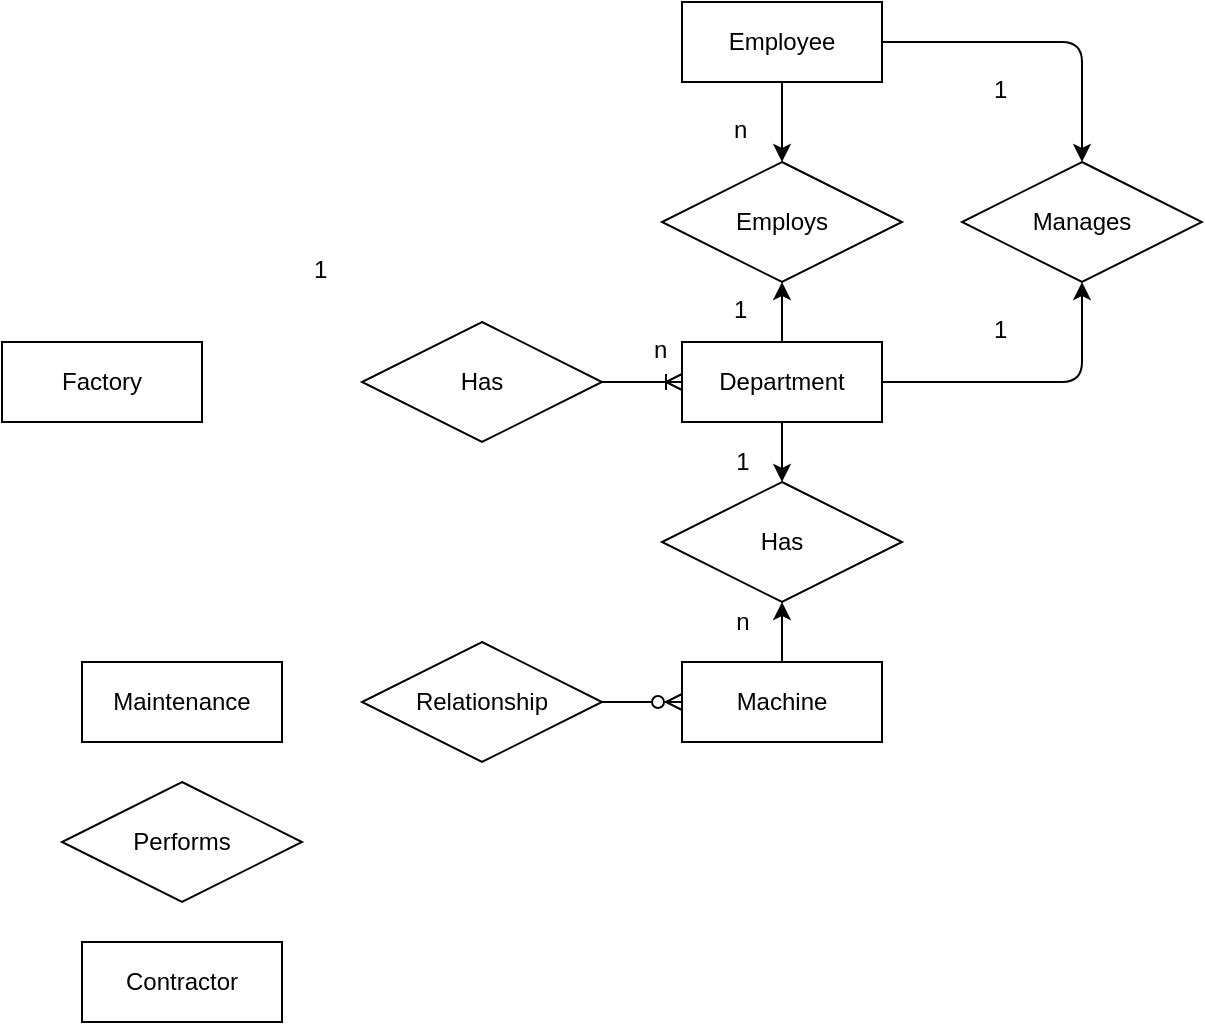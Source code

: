 <mxfile version="13.7.5" type="github">
  <diagram id="R2lEEEUBdFMjLlhIrx00" name="Page-1">
    <mxGraphModel dx="1718" dy="959" grid="1" gridSize="10" guides="1" tooltips="1" connect="1" arrows="1" fold="1" page="1" pageScale="1" pageWidth="1100" pageHeight="850" math="0" shadow="0" extFonts="Permanent Marker^https://fonts.googleapis.com/css?family=Permanent+Marker">
      <root>
        <mxCell id="0" />
        <mxCell id="1" parent="0" />
        <mxCell id="Bd_Znv9zzZqGdn2Q8TQX-7" style="edgeStyle=orthogonalEdgeStyle;orthogonalLoop=1;jettySize=auto;html=1;exitX=1;exitY=0.5;exitDx=0;exitDy=0;entryX=1;entryY=0.5;entryDx=0;entryDy=0;entryPerimeter=0;" edge="1" parent="1" source="Bd_Znv9zzZqGdn2Q8TQX-1" target="Bd_Znv9zzZqGdn2Q8TQX-1">
          <mxGeometry relative="1" as="geometry" />
        </mxCell>
        <mxCell id="Bd_Znv9zzZqGdn2Q8TQX-1" value="Factory" style="whiteSpace=wrap;html=1;align=center;" vertex="1" parent="1">
          <mxGeometry x="30" y="200" width="100" height="40" as="geometry" />
        </mxCell>
        <mxCell id="Bd_Znv9zzZqGdn2Q8TQX-8" style="edgeStyle=orthogonalEdgeStyle;orthogonalLoop=1;jettySize=auto;html=1;exitX=0;exitY=0.5;exitDx=0;exitDy=0;" edge="1" parent="1" source="Bd_Znv9zzZqGdn2Q8TQX-2">
          <mxGeometry relative="1" as="geometry">
            <mxPoint x="370" y="220" as="targetPoint" />
          </mxGeometry>
        </mxCell>
        <mxCell id="Bd_Znv9zzZqGdn2Q8TQX-16" style="edgeStyle=orthogonalEdgeStyle;orthogonalLoop=1;jettySize=auto;html=1;exitX=0.5;exitY=0;exitDx=0;exitDy=0;entryX=0.5;entryY=1;entryDx=0;entryDy=0;" edge="1" parent="1" source="Bd_Znv9zzZqGdn2Q8TQX-2" target="Bd_Znv9zzZqGdn2Q8TQX-14">
          <mxGeometry relative="1" as="geometry" />
        </mxCell>
        <mxCell id="Bd_Znv9zzZqGdn2Q8TQX-28" style="edgeStyle=orthogonalEdgeStyle;orthogonalLoop=1;jettySize=auto;html=1;exitX=0.5;exitY=1;exitDx=0;exitDy=0;entryX=0.5;entryY=0;entryDx=0;entryDy=0;" edge="1" parent="1" source="Bd_Znv9zzZqGdn2Q8TQX-2" target="Bd_Znv9zzZqGdn2Q8TQX-27">
          <mxGeometry relative="1" as="geometry" />
        </mxCell>
        <mxCell id="Bd_Znv9zzZqGdn2Q8TQX-2" value="Department" style="whiteSpace=wrap;html=1;align=center;" vertex="1" parent="1">
          <mxGeometry x="370" y="200" width="100" height="40" as="geometry" />
        </mxCell>
        <mxCell id="Bd_Znv9zzZqGdn2Q8TQX-3" value="Has" style="shape=rhombus;perimeter=rhombusPerimeter;whiteSpace=wrap;html=1;align=center;" vertex="1" parent="1">
          <mxGeometry x="210" y="190" width="120" height="60" as="geometry" />
        </mxCell>
        <mxCell id="Bd_Znv9zzZqGdn2Q8TQX-4" value="1&#xa;" style="text;strokeColor=none;fillColor=none;spacingLeft=4;spacingRight=4;overflow=hidden;rotatable=0;points=[[0,0.5],[1,0.5]];portConstraint=eastwest;fontSize=12;" vertex="1" parent="1">
          <mxGeometry x="180" y="150" width="40" height="30" as="geometry" />
        </mxCell>
        <mxCell id="Bd_Znv9zzZqGdn2Q8TQX-13" value="n" style="text;strokeColor=none;fillColor=none;spacingLeft=4;spacingRight=4;overflow=hidden;rotatable=0;points=[[0,0.5],[1,0.5]];portConstraint=eastwest;fontSize=12;" vertex="1" parent="1">
          <mxGeometry x="350" y="190" width="40" height="30" as="geometry" />
        </mxCell>
        <mxCell id="Bd_Znv9zzZqGdn2Q8TQX-14" value="Employs" style="shape=rhombus;perimeter=rhombusPerimeter;whiteSpace=wrap;html=1;align=center;" vertex="1" parent="1">
          <mxGeometry x="360" y="110" width="120" height="60" as="geometry" />
        </mxCell>
        <mxCell id="Bd_Znv9zzZqGdn2Q8TQX-17" style="edgeStyle=orthogonalEdgeStyle;orthogonalLoop=1;jettySize=auto;html=1;exitX=0.5;exitY=1;exitDx=0;exitDy=0;entryX=0.5;entryY=0;entryDx=0;entryDy=0;" edge="1" parent="1" source="Bd_Znv9zzZqGdn2Q8TQX-15" target="Bd_Znv9zzZqGdn2Q8TQX-14">
          <mxGeometry relative="1" as="geometry" />
        </mxCell>
        <mxCell id="Bd_Znv9zzZqGdn2Q8TQX-15" value="Employee" style="whiteSpace=wrap;html=1;align=center;" vertex="1" parent="1">
          <mxGeometry x="370" y="30" width="100" height="40" as="geometry" />
        </mxCell>
        <mxCell id="Bd_Znv9zzZqGdn2Q8TQX-18" value="1" style="text;strokeColor=none;fillColor=none;spacingLeft=4;spacingRight=4;overflow=hidden;rotatable=0;points=[[0,0.5],[1,0.5]];portConstraint=eastwest;fontSize=12;" vertex="1" parent="1">
          <mxGeometry x="390" y="170" width="40" height="30" as="geometry" />
        </mxCell>
        <mxCell id="Bd_Znv9zzZqGdn2Q8TQX-19" value="n" style="text;strokeColor=none;fillColor=none;spacingLeft=4;spacingRight=4;overflow=hidden;rotatable=0;points=[[0,0.5],[1,0.5]];portConstraint=eastwest;fontSize=12;" vertex="1" parent="1">
          <mxGeometry x="390" y="80" width="40" height="30" as="geometry" />
        </mxCell>
        <mxCell id="Bd_Znv9zzZqGdn2Q8TQX-21" style="edgeStyle=orthogonalEdgeStyle;orthogonalLoop=1;jettySize=auto;html=1;entryX=0.5;entryY=1;entryDx=0;entryDy=0;" edge="1" parent="1" target="Bd_Znv9zzZqGdn2Q8TQX-20">
          <mxGeometry relative="1" as="geometry">
            <mxPoint x="470" y="220" as="sourcePoint" />
            <Array as="points">
              <mxPoint x="570" y="220" />
            </Array>
          </mxGeometry>
        </mxCell>
        <mxCell id="Bd_Znv9zzZqGdn2Q8TQX-22" style="edgeStyle=orthogonalEdgeStyle;orthogonalLoop=1;jettySize=auto;html=1;" edge="1" parent="1" target="Bd_Znv9zzZqGdn2Q8TQX-20">
          <mxGeometry relative="1" as="geometry">
            <mxPoint x="470" y="50" as="sourcePoint" />
            <Array as="points">
              <mxPoint x="570" y="50" />
            </Array>
          </mxGeometry>
        </mxCell>
        <mxCell id="Bd_Znv9zzZqGdn2Q8TQX-20" value="Manages" style="shape=rhombus;perimeter=rhombusPerimeter;whiteSpace=wrap;html=1;align=center;" vertex="1" parent="1">
          <mxGeometry x="510" y="110" width="120" height="60" as="geometry" />
        </mxCell>
        <mxCell id="Bd_Znv9zzZqGdn2Q8TQX-23" value="1" style="text;strokeColor=none;fillColor=none;spacingLeft=4;spacingRight=4;overflow=hidden;rotatable=0;points=[[0,0.5],[1,0.5]];portConstraint=eastwest;fontSize=12;" vertex="1" parent="1">
          <mxGeometry x="520" y="60" width="40" height="30" as="geometry" />
        </mxCell>
        <mxCell id="Bd_Znv9zzZqGdn2Q8TQX-24" value="1" style="text;strokeColor=none;fillColor=none;spacingLeft=4;spacingRight=4;overflow=hidden;rotatable=0;points=[[0,0.5],[1,0.5]];portConstraint=eastwest;fontSize=12;" vertex="1" parent="1">
          <mxGeometry x="520" y="180" width="40" height="30" as="geometry" />
        </mxCell>
        <mxCell id="Bd_Znv9zzZqGdn2Q8TQX-29" style="edgeStyle=orthogonalEdgeStyle;orthogonalLoop=1;jettySize=auto;html=1;exitX=0.5;exitY=0;exitDx=0;exitDy=0;entryX=0.5;entryY=1;entryDx=0;entryDy=0;" edge="1" parent="1" source="Bd_Znv9zzZqGdn2Q8TQX-26" target="Bd_Znv9zzZqGdn2Q8TQX-27">
          <mxGeometry relative="1" as="geometry" />
        </mxCell>
        <mxCell id="Bd_Znv9zzZqGdn2Q8TQX-26" value="Machine" style="whiteSpace=wrap;html=1;align=center;" vertex="1" parent="1">
          <mxGeometry x="370" y="360" width="100" height="40" as="geometry" />
        </mxCell>
        <mxCell id="Bd_Znv9zzZqGdn2Q8TQX-27" value="Has" style="shape=rhombus;perimeter=rhombusPerimeter;whiteSpace=wrap;html=1;align=center;" vertex="1" parent="1">
          <mxGeometry x="360" y="270" width="120" height="60" as="geometry" />
        </mxCell>
        <mxCell id="Bd_Znv9zzZqGdn2Q8TQX-30" value="1" style="text;html=1;align=center;verticalAlign=middle;resizable=0;points=[];autosize=1;" vertex="1" parent="1">
          <mxGeometry x="390" y="250" width="20" height="20" as="geometry" />
        </mxCell>
        <mxCell id="Bd_Znv9zzZqGdn2Q8TQX-31" value="n" style="text;html=1;align=center;verticalAlign=middle;resizable=0;points=[];autosize=1;" vertex="1" parent="1">
          <mxGeometry x="390" y="330" width="20" height="20" as="geometry" />
        </mxCell>
        <mxCell id="Bd_Znv9zzZqGdn2Q8TQX-32" value="Maintenance" style="whiteSpace=wrap;html=1;align=center;" vertex="1" parent="1">
          <mxGeometry x="70" y="360" width="100" height="40" as="geometry" />
        </mxCell>
        <mxCell id="Bd_Znv9zzZqGdn2Q8TQX-33" value="Contractor" style="whiteSpace=wrap;html=1;align=center;" vertex="1" parent="1">
          <mxGeometry x="70" y="500" width="100" height="40" as="geometry" />
        </mxCell>
        <mxCell id="Bd_Znv9zzZqGdn2Q8TQX-34" value="Relationship" style="shape=rhombus;perimeter=rhombusPerimeter;whiteSpace=wrap;html=1;align=center;" vertex="1" parent="1">
          <mxGeometry x="210" y="350" width="120" height="60" as="geometry" />
        </mxCell>
        <mxCell id="Bd_Znv9zzZqGdn2Q8TQX-35" value="Performs" style="shape=rhombus;perimeter=rhombusPerimeter;whiteSpace=wrap;html=1;align=center;" vertex="1" parent="1">
          <mxGeometry x="60" y="420" width="120" height="60" as="geometry" />
        </mxCell>
        <mxCell id="Bd_Znv9zzZqGdn2Q8TQX-39" value="" style="edgeStyle=entityRelationEdgeStyle;fontSize=12;html=1;endArrow=ERzeroToMany;endFill=1;exitX=1;exitY=0.5;exitDx=0;exitDy=0;" edge="1" parent="1" source="Bd_Znv9zzZqGdn2Q8TQX-34" target="Bd_Znv9zzZqGdn2Q8TQX-26">
          <mxGeometry width="100" height="100" relative="1" as="geometry">
            <mxPoint x="350" y="470" as="sourcePoint" />
            <mxPoint x="450" y="370" as="targetPoint" />
          </mxGeometry>
        </mxCell>
        <mxCell id="Bd_Znv9zzZqGdn2Q8TQX-40" value="" style="edgeStyle=entityRelationEdgeStyle;fontSize=12;html=1;endArrow=ERoneToMany;entryX=0;entryY=0.5;entryDx=0;entryDy=0;exitX=1;exitY=0.5;exitDx=0;exitDy=0;" edge="1" parent="1" source="Bd_Znv9zzZqGdn2Q8TQX-3" target="Bd_Znv9zzZqGdn2Q8TQX-2">
          <mxGeometry width="100" height="100" relative="1" as="geometry">
            <mxPoint x="350" y="470" as="sourcePoint" />
            <mxPoint x="450" y="370" as="targetPoint" />
          </mxGeometry>
        </mxCell>
      </root>
    </mxGraphModel>
  </diagram>
</mxfile>
